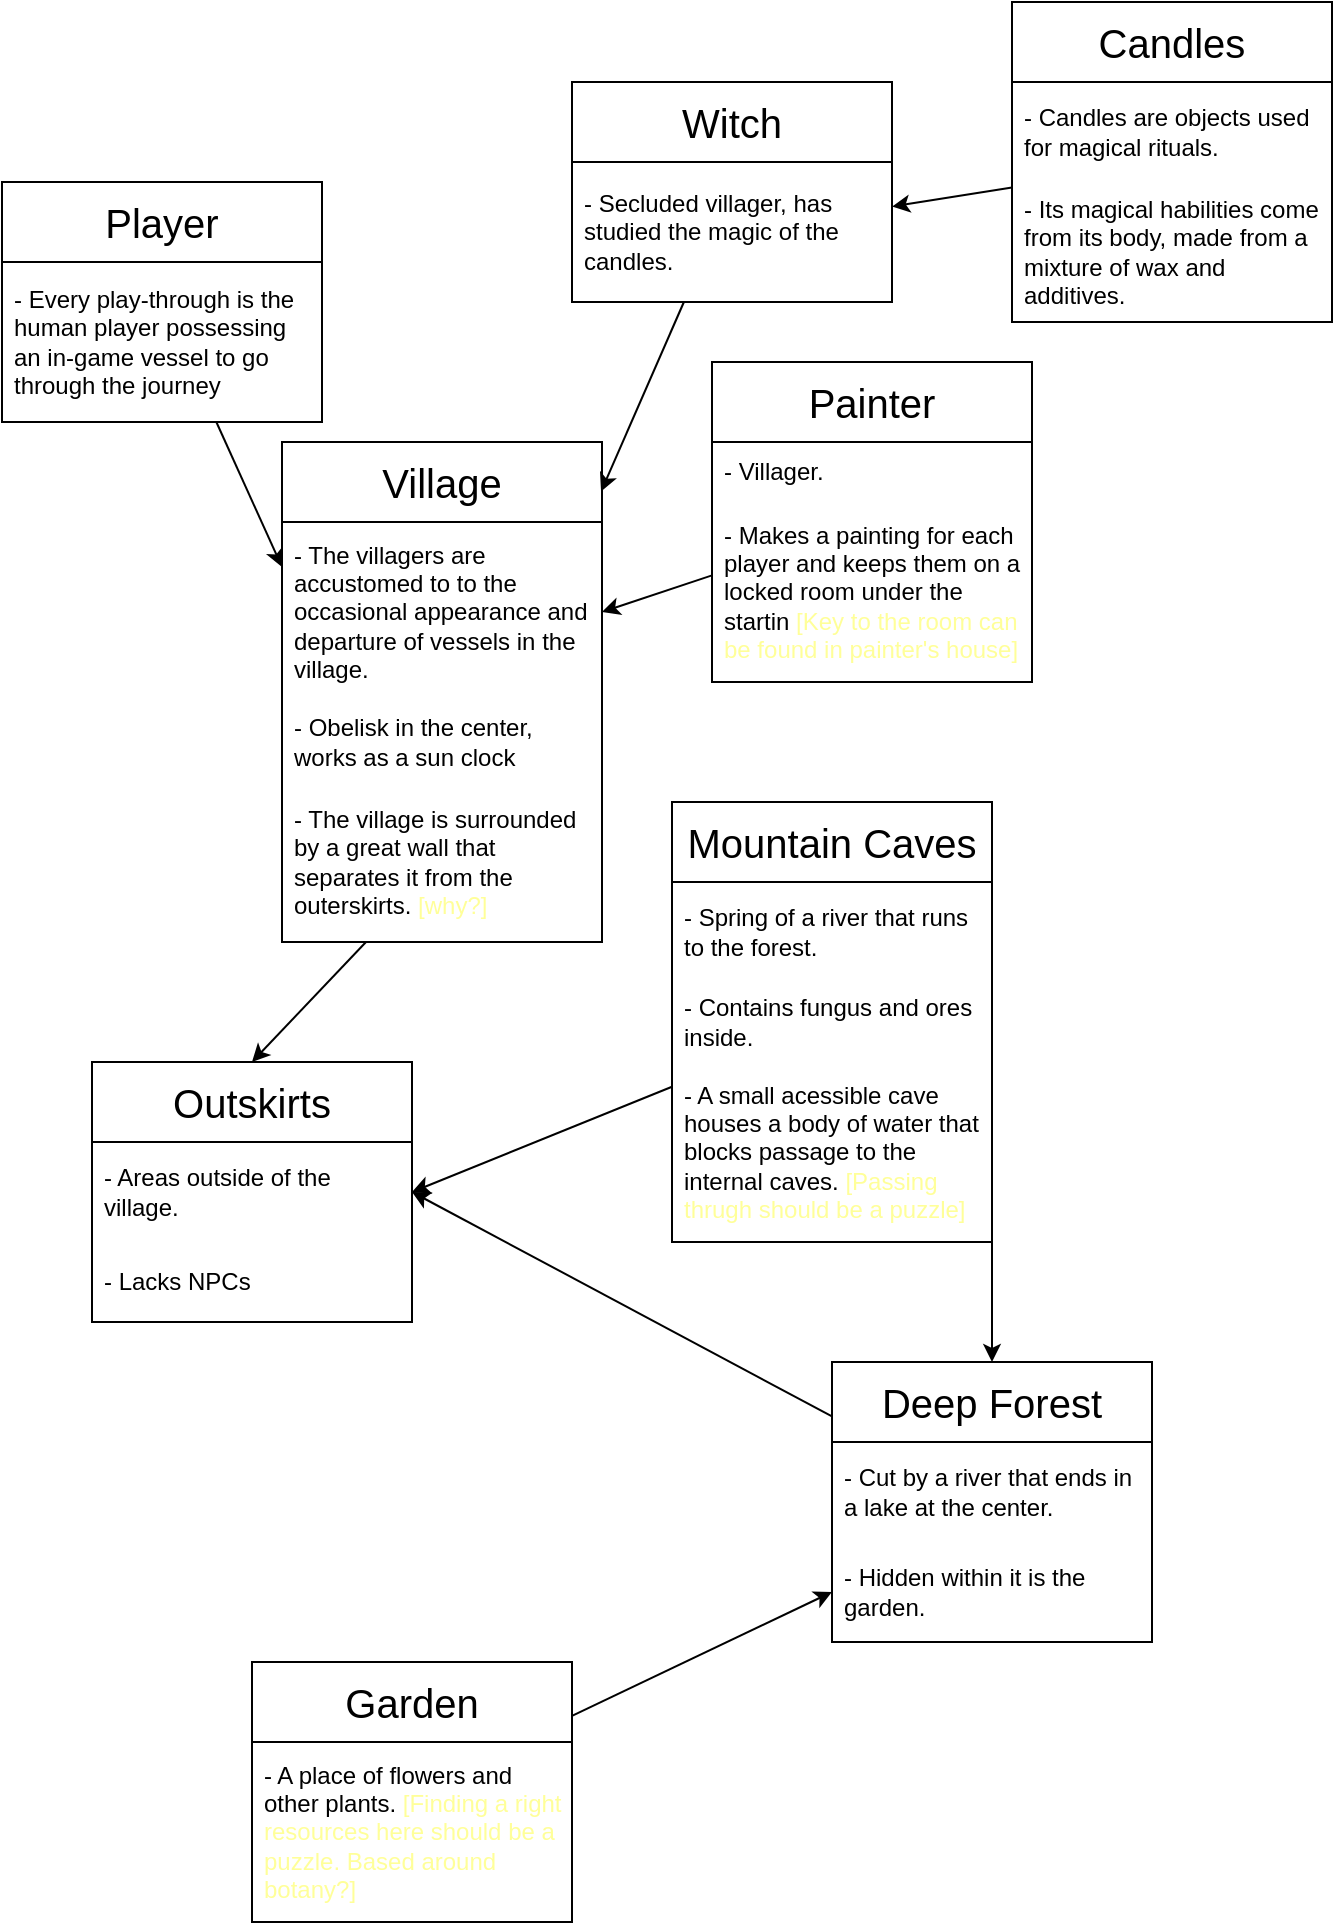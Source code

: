 <mxfile>
    <diagram id="nSkOrMsmSrovDTSGtFmj" name="Concepts">
        <mxGraphModel dx="1316" dy="773" grid="1" gridSize="10" guides="1" tooltips="1" connect="1" arrows="1" fold="1" page="1" pageScale="1" pageWidth="850" pageHeight="1100" math="0" shadow="0">
            <root>
                <mxCell id="0"/>
                <mxCell id="1" parent="0"/>
                <mxCell id="18" style="edgeStyle=none;html=1;fontSize=20;entryX=0;entryY=0.25;entryDx=0;entryDy=0;entryPerimeter=0;" parent="1" source="12" target="17" edge="1">
                    <mxGeometry relative="1" as="geometry">
                        <mxPoint x="265" y="350" as="targetPoint"/>
                    </mxGeometry>
                </mxCell>
                <mxCell id="12" value="&lt;font style=&quot;font-size: 20px;&quot;&gt;Player&lt;/font&gt;" style="swimlane;fontStyle=0;childLayout=stackLayout;horizontal=1;startSize=40;horizontalStack=0;resizeParent=1;resizeParentMax=0;resizeLast=0;collapsible=1;marginBottom=0;whiteSpace=wrap;html=1;strokeWidth=1;fontSize=12;" parent="1" vertex="1">
                    <mxGeometry x="45" y="150" width="160" height="120" as="geometry"/>
                </mxCell>
                <mxCell id="13" value="&lt;div&gt;- Every play-through is the human player possessing an in-game vessel to go through the journey&lt;/div&gt;" style="text;strokeColor=none;fillColor=none;align=left;verticalAlign=middle;spacingLeft=4;spacingRight=4;overflow=hidden;points=[[0,0.5],[1,0.5]];portConstraint=eastwest;rotatable=0;whiteSpace=wrap;html=1;strokeWidth=1;fontSize=12;" parent="12" vertex="1">
                    <mxGeometry y="40" width="160" height="80" as="geometry"/>
                </mxCell>
                <mxCell id="16" value="&lt;font style=&quot;font-size: 20px;&quot;&gt;Village&lt;/font&gt;" style="swimlane;fontStyle=0;childLayout=stackLayout;horizontal=1;startSize=40;horizontalStack=0;resizeParent=1;resizeParentMax=0;resizeLast=0;collapsible=1;marginBottom=0;whiteSpace=wrap;html=1;strokeWidth=1;fontSize=12;" parent="1" vertex="1">
                    <mxGeometry x="185" y="280" width="160" height="250" as="geometry"/>
                </mxCell>
                <mxCell id="17" value="&lt;div&gt;- The villagers are accustomed to to the occasional appearance and departure of vessels in the village.&lt;br&gt;&lt;/div&gt;" style="text;strokeColor=none;fillColor=none;align=left;verticalAlign=middle;spacingLeft=4;spacingRight=4;overflow=hidden;points=[[0,0.5],[1,0.5]];portConstraint=eastwest;rotatable=0;whiteSpace=wrap;html=1;strokeWidth=1;fontSize=12;" parent="16" vertex="1">
                    <mxGeometry y="40" width="160" height="90" as="geometry"/>
                </mxCell>
                <mxCell id="20" value="&lt;div&gt;- Obelisk in the center, works as a sun clock&lt;br&gt;&lt;/div&gt;" style="text;strokeColor=none;fillColor=none;align=left;verticalAlign=middle;spacingLeft=4;spacingRight=4;overflow=hidden;points=[[0,0.5],[1,0.5]];portConstraint=eastwest;rotatable=0;whiteSpace=wrap;html=1;strokeWidth=1;fontSize=12;" parent="16" vertex="1">
                    <mxGeometry y="130" width="160" height="40" as="geometry"/>
                </mxCell>
                <mxCell id="22" value="&lt;div&gt;&lt;span style=&quot;background-color: initial;&quot;&gt;- The village is surrounded by a great wall that separates it from the outerskirts. &lt;font color=&quot;#ffff99&quot;&gt;[why?]&lt;/font&gt;&lt;/span&gt;&lt;br&gt;&lt;/div&gt;" style="text;strokeColor=none;fillColor=none;align=left;verticalAlign=middle;spacingLeft=4;spacingRight=4;overflow=hidden;points=[[0,0.5],[1,0.5]];portConstraint=eastwest;rotatable=0;whiteSpace=wrap;html=1;strokeWidth=1;fontSize=12;" parent="16" vertex="1">
                    <mxGeometry y="170" width="160" height="80" as="geometry"/>
                </mxCell>
                <mxCell id="28" style="edgeStyle=none;html=1;entryX=0.997;entryY=0.099;entryDx=0;entryDy=0;entryPerimeter=0;fontSize=20;" parent="1" source="23" target="16" edge="1">
                    <mxGeometry relative="1" as="geometry"/>
                </mxCell>
                <mxCell id="23" value="&lt;font style=&quot;font-size: 20px;&quot;&gt;Witch&lt;/font&gt;" style="swimlane;fontStyle=0;childLayout=stackLayout;horizontal=1;startSize=40;horizontalStack=0;resizeParent=1;resizeParentMax=0;resizeLast=0;collapsible=1;marginBottom=0;whiteSpace=wrap;html=1;strokeWidth=1;fontSize=12;" parent="1" vertex="1">
                    <mxGeometry x="330" y="100" width="160" height="110" as="geometry"/>
                </mxCell>
                <mxCell id="24" value="&lt;div&gt;- Secluded villager, has studied the magic of the candles.&lt;br&gt;&lt;/div&gt;" style="text;strokeColor=none;fillColor=none;align=left;verticalAlign=middle;spacingLeft=4;spacingRight=4;overflow=hidden;points=[[0,0.5],[1,0.5]];portConstraint=eastwest;rotatable=0;whiteSpace=wrap;html=1;strokeWidth=1;fontSize=12;" parent="23" vertex="1">
                    <mxGeometry y="40" width="160" height="70" as="geometry"/>
                </mxCell>
                <mxCell id="33" style="edgeStyle=none;html=1;fontSize=20;fontColor=#FFFF99;" parent="1" source="30" target="24" edge="1">
                    <mxGeometry relative="1" as="geometry"/>
                </mxCell>
                <mxCell id="30" value="&lt;font style=&quot;font-size: 20px;&quot;&gt;Candles&lt;/font&gt;" style="swimlane;fontStyle=0;childLayout=stackLayout;horizontal=1;startSize=40;horizontalStack=0;resizeParent=1;resizeParentMax=0;resizeLast=0;collapsible=1;marginBottom=0;whiteSpace=wrap;html=1;strokeWidth=1;fontSize=12;" parent="1" vertex="1">
                    <mxGeometry x="550" y="60" width="160" height="160" as="geometry"/>
                </mxCell>
                <mxCell id="31" value="&lt;div&gt;- Candles are objects used for magical rituals.&lt;br&gt;&lt;/div&gt;" style="text;strokeColor=none;fillColor=none;align=left;verticalAlign=middle;spacingLeft=4;spacingRight=4;overflow=hidden;points=[[0,0.5],[1,0.5]];portConstraint=eastwest;rotatable=0;whiteSpace=wrap;html=1;strokeWidth=1;fontSize=12;" parent="30" vertex="1">
                    <mxGeometry y="40" width="160" height="50" as="geometry"/>
                </mxCell>
                <mxCell id="32" value="&lt;div&gt;&lt;span style=&quot;background-color: initial;&quot;&gt;- Its magical habilities come from its body, made from a mixture of wax and additives.&lt;/span&gt;&lt;br&gt;&lt;/div&gt;" style="text;strokeColor=none;fillColor=none;align=left;verticalAlign=middle;spacingLeft=4;spacingRight=4;overflow=hidden;points=[[0,0.5],[1,0.5]];portConstraint=eastwest;rotatable=0;whiteSpace=wrap;html=1;strokeWidth=1;fontSize=12;" parent="30" vertex="1">
                    <mxGeometry y="90" width="160" height="70" as="geometry"/>
                </mxCell>
                <mxCell id="34" value="&lt;font style=&quot;font-size: 20px;&quot;&gt;Outskirts&lt;/font&gt;" style="swimlane;fontStyle=0;childLayout=stackLayout;horizontal=1;startSize=40;horizontalStack=0;resizeParent=1;resizeParentMax=0;resizeLast=0;collapsible=1;marginBottom=0;whiteSpace=wrap;html=1;strokeWidth=1;fontSize=12;" parent="1" vertex="1">
                    <mxGeometry x="90" y="590" width="160" height="130" as="geometry"/>
                </mxCell>
                <mxCell id="35" value="&lt;div&gt;- Areas outside of the village.&lt;/div&gt;" style="text;strokeColor=none;fillColor=none;align=left;verticalAlign=middle;spacingLeft=4;spacingRight=4;overflow=hidden;points=[[0,0.5],[1,0.5]];portConstraint=eastwest;rotatable=0;whiteSpace=wrap;html=1;strokeWidth=1;fontSize=12;" parent="34" vertex="1">
                    <mxGeometry y="40" width="160" height="50" as="geometry"/>
                </mxCell>
                <mxCell id="36" value="&lt;div&gt;&lt;span style=&quot;background-color: initial;&quot;&gt;- Lacks NPCs&lt;/span&gt;&lt;br&gt;&lt;/div&gt;" style="text;strokeColor=none;fillColor=none;align=left;verticalAlign=middle;spacingLeft=4;spacingRight=4;overflow=hidden;points=[[0,0.5],[1,0.5]];portConstraint=eastwest;rotatable=0;whiteSpace=wrap;html=1;strokeWidth=1;fontSize=12;" parent="34" vertex="1">
                    <mxGeometry y="90" width="160" height="40" as="geometry"/>
                </mxCell>
                <mxCell id="37" style="edgeStyle=none;html=1;entryX=0.5;entryY=0;entryDx=0;entryDy=0;fontFamily=Helvetica;fontSize=12;fontColor=default;startSize=40;" parent="1" source="22" target="34" edge="1">
                    <mxGeometry relative="1" as="geometry"/>
                </mxCell>
                <mxCell id="42" style="edgeStyle=none;html=1;entryX=1;entryY=0.5;entryDx=0;entryDy=0;fontFamily=Helvetica;fontSize=12;fontColor=#FFFF99;startSize=40;" parent="1" source="38" target="35" edge="1">
                    <mxGeometry relative="1" as="geometry"/>
                </mxCell>
                <mxCell id="38" value="&lt;font style=&quot;font-size: 20px;&quot;&gt;Mountain Caves&lt;/font&gt;" style="swimlane;fontStyle=0;childLayout=stackLayout;horizontal=1;startSize=40;horizontalStack=0;resizeParent=1;resizeParentMax=0;resizeLast=0;collapsible=1;marginBottom=0;whiteSpace=wrap;html=1;strokeWidth=1;fontSize=12;" parent="1" vertex="1">
                    <mxGeometry x="380" y="460" width="160" height="220" as="geometry"/>
                </mxCell>
                <mxCell id="39" value="&lt;div&gt;- Spring of a river that runs to the forest.&lt;/div&gt;" style="text;strokeColor=none;fillColor=none;align=left;verticalAlign=middle;spacingLeft=4;spacingRight=4;overflow=hidden;points=[[0,0.5],[1,0.5]];portConstraint=eastwest;rotatable=0;whiteSpace=wrap;html=1;strokeWidth=1;fontSize=12;" parent="38" vertex="1">
                    <mxGeometry y="40" width="160" height="50" as="geometry"/>
                </mxCell>
                <mxCell id="40" value="&lt;div&gt;&lt;div&gt;- Contains fungus and ores inside.&lt;/div&gt;&lt;/div&gt;" style="text;strokeColor=none;fillColor=none;align=left;verticalAlign=middle;spacingLeft=4;spacingRight=4;overflow=hidden;points=[[0,0.5],[1,0.5]];portConstraint=eastwest;rotatable=0;whiteSpace=wrap;html=1;strokeWidth=1;fontSize=12;" parent="38" vertex="1">
                    <mxGeometry y="90" width="160" height="40" as="geometry"/>
                </mxCell>
                <mxCell id="41" value="&lt;div&gt;- A small acessible cave houses a body of water that blocks passage to the internal caves. &lt;font color=&quot;#ffff99&quot;&gt;[Passing thrugh should be a puzzle]&lt;/font&gt;&lt;br&gt;&lt;/div&gt;" style="text;strokeColor=none;fillColor=none;align=left;verticalAlign=middle;spacingLeft=4;spacingRight=4;overflow=hidden;points=[[0,0.5],[1,0.5]];portConstraint=eastwest;rotatable=0;whiteSpace=wrap;html=1;strokeWidth=1;fontSize=12;" parent="38" vertex="1">
                    <mxGeometry y="130" width="160" height="90" as="geometry"/>
                </mxCell>
                <mxCell id="47" style="edgeStyle=none;html=1;entryX=1;entryY=0.5;entryDx=0;entryDy=0;fontFamily=Helvetica;fontSize=12;fontColor=default;startSize=40;" parent="1" source="43" target="35" edge="1">
                    <mxGeometry relative="1" as="geometry"/>
                </mxCell>
                <mxCell id="43" value="&lt;font style=&quot;font-size: 20px;&quot;&gt;Deep Forest&lt;/font&gt;" style="swimlane;fontStyle=0;childLayout=stackLayout;horizontal=1;startSize=40;horizontalStack=0;resizeParent=1;resizeParentMax=0;resizeLast=0;collapsible=1;marginBottom=0;whiteSpace=wrap;html=1;strokeWidth=1;fontSize=12;" parent="1" vertex="1">
                    <mxGeometry x="460" y="740" width="160" height="140" as="geometry"/>
                </mxCell>
                <mxCell id="44" value="&lt;div&gt;- Cut by a river that ends in a lake at the center.&lt;/div&gt;" style="text;strokeColor=none;fillColor=none;align=left;verticalAlign=middle;spacingLeft=4;spacingRight=4;overflow=hidden;points=[[0,0.5],[1,0.5]];portConstraint=eastwest;rotatable=0;whiteSpace=wrap;html=1;strokeWidth=1;fontSize=12;" parent="43" vertex="1">
                    <mxGeometry y="40" width="160" height="50" as="geometry"/>
                </mxCell>
                <mxCell id="51" value="&lt;div&gt;- Hidden within it is the garden.&lt;/div&gt;" style="text;strokeColor=none;fillColor=none;align=left;verticalAlign=middle;spacingLeft=4;spacingRight=4;overflow=hidden;points=[[0,0.5],[1,0.5]];portConstraint=eastwest;rotatable=0;whiteSpace=wrap;html=1;strokeWidth=1;fontSize=12;" parent="43" vertex="1">
                    <mxGeometry y="90" width="160" height="50" as="geometry"/>
                </mxCell>
                <mxCell id="50" style="edgeStyle=none;html=1;entryX=0;entryY=0.5;entryDx=0;entryDy=0;fontFamily=Helvetica;fontSize=12;fontColor=default;startSize=40;" parent="1" source="48" target="51" edge="1">
                    <mxGeometry relative="1" as="geometry"/>
                </mxCell>
                <mxCell id="48" value="&lt;font style=&quot;font-size: 20px;&quot;&gt;Garden&lt;/font&gt;" style="swimlane;fontStyle=0;childLayout=stackLayout;horizontal=1;startSize=40;horizontalStack=0;resizeParent=1;resizeParentMax=0;resizeLast=0;collapsible=1;marginBottom=0;whiteSpace=wrap;html=1;strokeWidth=1;fontSize=12;" parent="1" vertex="1">
                    <mxGeometry x="170" y="890" width="160" height="130" as="geometry"/>
                </mxCell>
                <mxCell id="49" value="&lt;div&gt;- A place of flowers and other plants. &lt;font color=&quot;#ffff99&quot;&gt;[Finding a right resources here should be a puzzle. Based around botany?]&lt;/font&gt;&lt;/div&gt;" style="text;strokeColor=none;fillColor=none;align=left;verticalAlign=middle;spacingLeft=4;spacingRight=4;overflow=hidden;points=[[0,0.5],[1,0.5]];portConstraint=eastwest;rotatable=0;whiteSpace=wrap;html=1;strokeWidth=1;fontSize=12;" parent="48" vertex="1">
                    <mxGeometry y="40" width="160" height="90" as="geometry"/>
                </mxCell>
                <mxCell id="55" style="edgeStyle=none;html=1;entryX=0.5;entryY=0;entryDx=0;entryDy=0;fontFamily=Helvetica;fontSize=12;fontColor=#FFFF99;startSize=40;exitX=1;exitY=0.5;exitDx=0;exitDy=0;" parent="1" source="39" target="43" edge="1">
                    <mxGeometry relative="1" as="geometry">
                        <mxPoint x="635" y="480" as="sourcePoint"/>
                    </mxGeometry>
                </mxCell>
                <mxCell id="58" style="edgeStyle=none;html=1;entryX=1;entryY=0.5;entryDx=0;entryDy=0;" parent="1" source="56" target="17" edge="1">
                    <mxGeometry relative="1" as="geometry"/>
                </mxCell>
                <mxCell id="56" value="&lt;font style=&quot;font-size: 20px;&quot;&gt;Painter&lt;/font&gt;" style="swimlane;fontStyle=0;childLayout=stackLayout;horizontal=1;startSize=40;horizontalStack=0;resizeParent=1;resizeParentMax=0;resizeLast=0;collapsible=1;marginBottom=0;whiteSpace=wrap;html=1;strokeWidth=1;fontSize=12;" parent="1" vertex="1">
                    <mxGeometry x="400" y="240" width="160" height="160" as="geometry"/>
                </mxCell>
                <mxCell id="57" value="&lt;div&gt;- Villager.&lt;/div&gt;" style="text;strokeColor=none;fillColor=none;align=left;verticalAlign=middle;spacingLeft=4;spacingRight=4;overflow=hidden;points=[[0,0.5],[1,0.5]];portConstraint=eastwest;rotatable=0;whiteSpace=wrap;html=1;strokeWidth=1;fontSize=12;" parent="56" vertex="1">
                    <mxGeometry y="40" width="160" height="30" as="geometry"/>
                </mxCell>
                <mxCell id="59" value="&lt;div&gt;&lt;/div&gt;- Makes a painting for each player and keeps them on a locked room under the startin&amp;nbsp;&lt;font color=&quot;#ffff99&quot;&gt;[Key to the room can be found in painter's house]&lt;/font&gt;&lt;span style=&quot;color: rgb(255, 255, 153);&quot;&gt;&lt;br&gt;&lt;/span&gt;" style="text;strokeColor=none;fillColor=none;align=left;verticalAlign=middle;spacingLeft=4;spacingRight=4;overflow=hidden;points=[[0,0.5],[1,0.5]];portConstraint=eastwest;rotatable=0;whiteSpace=wrap;html=1;strokeWidth=1;fontSize=12;" parent="56" vertex="1">
                    <mxGeometry y="70" width="160" height="90" as="geometry"/>
                </mxCell>
            </root>
        </mxGraphModel>
    </diagram>
    <diagram id="IBVqv6Lt9xaawn-ESVcS" name="Village Map">
        <mxGraphModel dx="1548" dy="909" grid="1" gridSize="10" guides="1" tooltips="1" connect="1" arrows="1" fold="1" page="1" pageScale="1" pageWidth="850" pageHeight="1100" math="0" shadow="0">
            <root>
                <mxCell id="0"/>
                <mxCell id="1" parent="0"/>
                <mxCell id="6yBbqaEI6kufKxSQCS8f-4" style="edgeStyle=none;html=1;fontSize=26;" parent="1" source="6yBbqaEI6kufKxSQCS8f-1" target="6yBbqaEI6kufKxSQCS8f-3" edge="1">
                    <mxGeometry relative="1" as="geometry"/>
                </mxCell>
                <mxCell id="6yBbqaEI6kufKxSQCS8f-1" value="&lt;font style=&quot;font-size: 14px;&quot;&gt;Obelisk&lt;/font&gt;" style="swimlane;fontStyle=0;childLayout=stackLayout;horizontal=1;startSize=40;horizontalStack=0;resizeParent=1;resizeParentMax=0;resizeLast=0;collapsible=1;marginBottom=0;whiteSpace=wrap;html=1;strokeWidth=1;fontSize=12;" parent="1" vertex="1" collapsed="1">
                    <mxGeometry x="190" y="390" width="80" height="30" as="geometry">
                        <mxRectangle x="190" y="390" width="110" height="90" as="alternateBounds"/>
                    </mxGeometry>
                </mxCell>
                <mxCell id="6yBbqaEI6kufKxSQCS8f-2" value="&lt;div&gt;&lt;font style=&quot;font-size: 10px;&quot;&gt;- Can be used to check current time of day.&lt;/font&gt;&lt;/div&gt;" style="text;strokeColor=none;fillColor=none;align=left;verticalAlign=middle;spacingLeft=4;spacingRight=4;overflow=hidden;points=[[0,0.5],[1,0.5]];portConstraint=eastwest;rotatable=0;whiteSpace=wrap;html=1;strokeWidth=1;fontSize=12;" parent="6yBbqaEI6kufKxSQCS8f-1" vertex="1">
                    <mxGeometry y="40" width="110" height="50" as="geometry"/>
                </mxCell>
                <mxCell id="6yBbqaEI6kufKxSQCS8f-3" value="&lt;font style=&quot;font-size: 26px;&quot;&gt;Town Center&lt;/font&gt;" style="rounded=0;whiteSpace=wrap;html=1;fontSize=10;" parent="1" vertex="1">
                    <mxGeometry x="320" y="385" width="160" height="80" as="geometry"/>
                </mxCell>
                <mxCell id="i5fd37nhok8e-JsA40is-9" style="edgeStyle=none;html=1;fontSize=8;" parent="1" source="i5fd37nhok8e-JsA40is-1" target="i5fd37nhok8e-JsA40is-6" edge="1">
                    <mxGeometry relative="1" as="geometry">
                        <mxPoint x="400" y="670" as="targetPoint"/>
                    </mxGeometry>
                </mxCell>
                <mxCell id="i5fd37nhok8e-JsA40is-1" value="&lt;font style=&quot;font-size: 10px;&quot;&gt;Lantern&lt;/font&gt;" style="swimlane;fontStyle=0;childLayout=stackLayout;horizontal=1;startSize=25;horizontalStack=0;resizeParent=1;resizeParentMax=0;resizeLast=0;collapsible=1;marginBottom=0;whiteSpace=wrap;html=1;strokeWidth=1;fontSize=12;" parent="1" vertex="1" collapsed="1">
                    <mxGeometry x="460" y="680" width="70" height="20" as="geometry">
                        <mxRectangle x="460" y="680" width="70" height="85" as="alternateBounds"/>
                    </mxGeometry>
                </mxCell>
                <mxCell id="i5fd37nhok8e-JsA40is-2" value="&lt;div&gt;&lt;font style=&quot;font-size: 8px;&quot;&gt;- Item, lightsource.&lt;/font&gt;&lt;/div&gt;" style="text;strokeColor=none;fillColor=none;align=left;verticalAlign=middle;spacingLeft=4;spacingRight=4;overflow=hidden;points=[[0,0.5],[1,0.5]];portConstraint=eastwest;rotatable=0;whiteSpace=wrap;html=1;strokeWidth=1;fontSize=12;" parent="i5fd37nhok8e-JsA40is-1" vertex="1">
                    <mxGeometry y="25" width="70" height="20" as="geometry"/>
                </mxCell>
                <mxCell id="i5fd37nhok8e-JsA40is-8" value="&lt;div&gt;&lt;font style=&quot;font-size: 8px;&quot;&gt;- Accessible via secret.&lt;/font&gt;&lt;/div&gt;" style="text;strokeColor=none;fillColor=none;align=left;verticalAlign=middle;spacingLeft=4;spacingRight=4;overflow=hidden;points=[[0,0.5],[1,0.5]];portConstraint=eastwest;rotatable=0;whiteSpace=wrap;html=1;strokeWidth=1;fontSize=12;" parent="i5fd37nhok8e-JsA40is-1" vertex="1">
                    <mxGeometry y="45" width="70" height="40" as="geometry"/>
                </mxCell>
                <mxCell id="i5fd37nhok8e-JsA40is-5" style="edgeStyle=none;html=1;entryX=0.5;entryY=1;entryDx=0;entryDy=0;fontSize=16;" parent="1" source="i5fd37nhok8e-JsA40is-3" target="6yBbqaEI6kufKxSQCS8f-3" edge="1">
                    <mxGeometry relative="1" as="geometry"/>
                </mxCell>
                <mxCell id="i5fd37nhok8e-JsA40is-3" value="&lt;font style=&quot;&quot;&gt;&lt;font style=&quot;font-size: 14px;&quot;&gt;Cabin Path&lt;/font&gt;&lt;br&gt;&lt;/font&gt;" style="rounded=0;whiteSpace=wrap;html=1;fontSize=10;" parent="1" vertex="1">
                    <mxGeometry x="360" y="525" width="80" height="40" as="geometry"/>
                </mxCell>
                <mxCell id="i5fd37nhok8e-JsA40is-7" style="edgeStyle=none;html=1;entryX=0.5;entryY=1;entryDx=0;entryDy=0;fontSize=16;" parent="1" source="i5fd37nhok8e-JsA40is-6" target="i5fd37nhok8e-JsA40is-3" edge="1">
                    <mxGeometry relative="1" as="geometry"/>
                </mxCell>
                <mxCell id="lsOmqr-MvukBGV4bRiWr-3" style="edgeStyle=none;html=1;fontColor=#FFFF99;" edge="1" parent="1" source="i5fd37nhok8e-JsA40is-6" target="lsOmqr-MvukBGV4bRiWr-2">
                    <mxGeometry relative="1" as="geometry"/>
                </mxCell>
                <mxCell id="lsOmqr-MvukBGV4bRiWr-4" value="Secret" style="edgeLabel;html=1;align=center;verticalAlign=middle;resizable=0;points=[];fontColor=#FFFF99;" vertex="1" connectable="0" parent="lsOmqr-MvukBGV4bRiWr-3">
                    <mxGeometry x="-0.156" relative="1" as="geometry">
                        <mxPoint as="offset"/>
                    </mxGeometry>
                </mxCell>
                <mxCell id="i5fd37nhok8e-JsA40is-6" value="&lt;font style=&quot;&quot;&gt;&lt;font style=&quot;font-size: 14px;&quot;&gt;Cabin&lt;/font&gt;&lt;br&gt;&lt;/font&gt;" style="rounded=0;whiteSpace=wrap;html=1;fontSize=10;" parent="1" vertex="1">
                    <mxGeometry x="370" y="625" width="60" height="40" as="geometry"/>
                </mxCell>
                <mxCell id="H0o3HK5nVE5YvoAAeIgO-3" value="&lt;font style=&quot;&quot;&gt;&lt;font style=&quot;font-size: 14px;&quot;&gt;Witch's Abode&lt;/font&gt;&lt;br&gt;&lt;/font&gt;" style="rounded=0;whiteSpace=wrap;html=1;fontSize=10;" parent="1" vertex="1">
                    <mxGeometry x="570" y="280" width="60" height="50" as="geometry"/>
                </mxCell>
                <mxCell id="lsOmqr-MvukBGV4bRiWr-1" value="&lt;font style=&quot;&quot;&gt;&lt;font style=&quot;font-size: 14px;&quot;&gt;Painter's House&lt;/font&gt;&lt;br&gt;&lt;/font&gt;" style="rounded=0;whiteSpace=wrap;html=1;fontSize=10;" vertex="1" parent="1">
                    <mxGeometry x="360" y="150" width="80" height="50" as="geometry"/>
                </mxCell>
                <mxCell id="lsOmqr-MvukBGV4bRiWr-2" value="&lt;font style=&quot;&quot;&gt;&lt;font style=&quot;font-size: 14px;&quot;&gt;Secret Paintings&lt;/font&gt;&lt;br&gt;&lt;/font&gt;" style="rounded=0;whiteSpace=wrap;html=1;fontSize=10;" vertex="1" parent="1">
                    <mxGeometry x="360" y="740" width="80" height="50" as="geometry"/>
                </mxCell>
            </root>
        </mxGraphModel>
    </diagram>
    <diagram id="WGPcpcUxE6XVvfljLFN2" name="Loose Ideas">
        <mxGraphModel dx="1097" dy="644" grid="1" gridSize="10" guides="1" tooltips="1" connect="1" arrows="1" fold="1" page="1" pageScale="1" pageWidth="850" pageHeight="1100" math="0" shadow="0">
            <root>
                <mxCell id="0"/>
                <mxCell id="1" parent="0"/>
                <mxCell id="M6qxx-A_4tHepyLhET0n-1" value="&lt;span style=&quot;font-size: 20px;&quot;&gt;Word Realm&lt;/span&gt;" style="swimlane;fontStyle=0;childLayout=stackLayout;horizontal=1;startSize=40;horizontalStack=0;resizeParent=1;resizeParentMax=0;resizeLast=0;collapsible=1;marginBottom=0;whiteSpace=wrap;html=1;strokeWidth=1;fontSize=12;" parent="1" vertex="1">
                    <mxGeometry x="410" y="260" width="160" height="100" as="geometry"/>
                </mxCell>
                <mxCell id="M6qxx-A_4tHepyLhET0n-2" value="&lt;div&gt;Somewhere deeper within the game, a mixture between magic and meta&lt;/div&gt;" style="text;strokeColor=none;fillColor=none;align=left;verticalAlign=middle;spacingLeft=4;spacingRight=4;overflow=hidden;points=[[0,0.5],[1,0.5]];portConstraint=eastwest;rotatable=0;whiteSpace=wrap;html=1;strokeWidth=1;fontSize=12;" parent="M6qxx-A_4tHepyLhET0n-1" vertex="1">
                    <mxGeometry y="40" width="160" height="60" as="geometry"/>
                </mxCell>
            </root>
        </mxGraphModel>
    </diagram>
</mxfile>